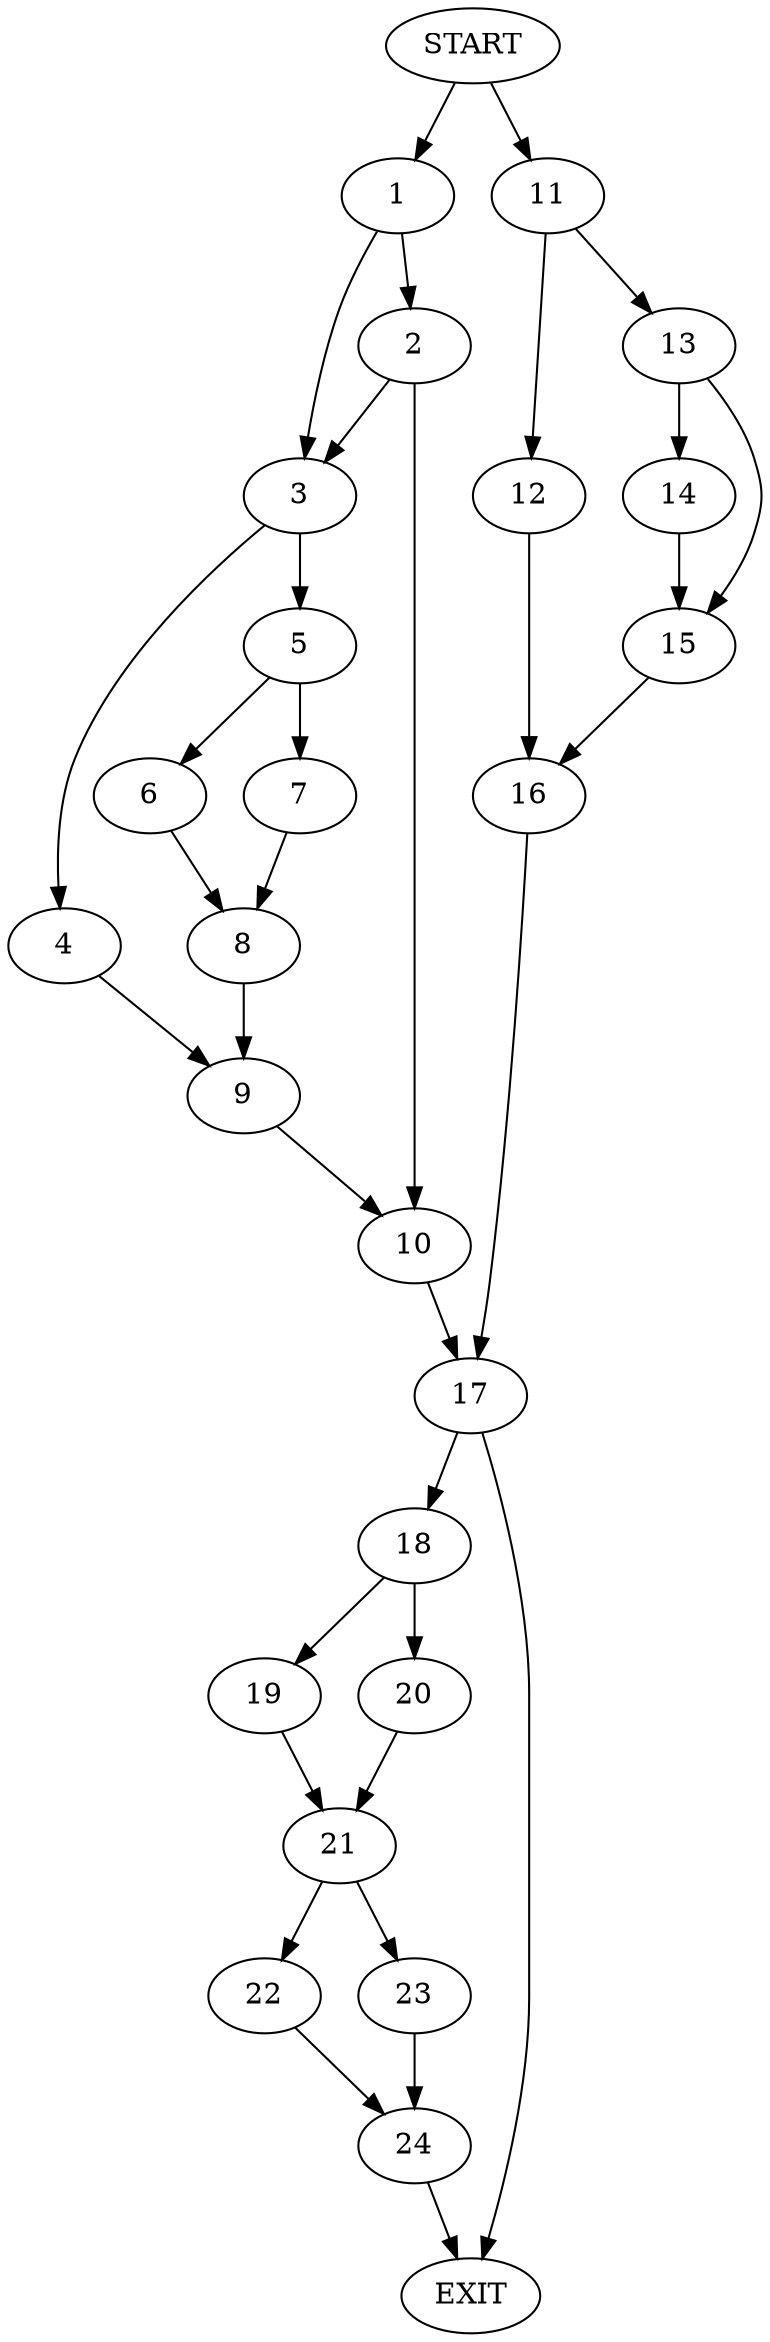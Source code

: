 digraph { 
0 [label="START"];
1;
2;
3;
4;
5;
6;
7;
8;
9;
10;
11;
12;
13;
14;
15;
16;
17;
18;
19;
20;
21;
22;
23;
24;
25[label="EXIT"];
0 -> 1;
0 -> 11;
1 -> 3;
1 -> 2;
2 -> 3;
2 -> 10;
3 -> 4;
3 -> 5;
4 -> 9;
5 -> 6;
5 -> 7;
6 -> 8;
7 -> 8;
8 -> 9;
9 -> 10;
10 -> 17;
11 -> 12;
11 -> 13;
12 -> 16;
13 -> 14;
13 -> 15;
14 -> 15;
15 -> 16;
16 -> 17;
17 -> 18;
17 -> 25;
18 -> 19;
18 -> 20;
19 -> 21;
20 -> 21;
21 -> 22;
21 -> 23;
22 -> 24;
23 -> 24;
24 -> 25;
}